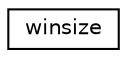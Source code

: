 digraph "Graphical Class Hierarchy"
{
  edge [fontname="Helvetica",fontsize="10",labelfontname="Helvetica",labelfontsize="10"];
  node [fontname="Helvetica",fontsize="10",shape=record];
  rankdir="LR";
  Node0 [label="winsize",height=0.2,width=0.4,color="black", fillcolor="white", style="filled",URL="$structwinsize.html"];
}
